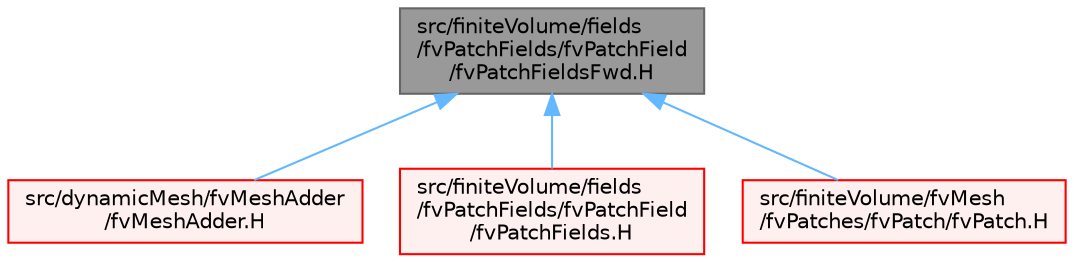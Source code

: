 digraph "src/finiteVolume/fields/fvPatchFields/fvPatchField/fvPatchFieldsFwd.H"
{
 // LATEX_PDF_SIZE
  bgcolor="transparent";
  edge [fontname=Helvetica,fontsize=10,labelfontname=Helvetica,labelfontsize=10];
  node [fontname=Helvetica,fontsize=10,shape=box,height=0.2,width=0.4];
  Node1 [id="Node000001",label="src/finiteVolume/fields\l/fvPatchFields/fvPatchField\l/fvPatchFieldsFwd.H",height=0.2,width=0.4,color="gray40", fillcolor="grey60", style="filled", fontcolor="black",tooltip=" "];
  Node1 -> Node2 [id="edge1_Node000001_Node000002",dir="back",color="steelblue1",style="solid",tooltip=" "];
  Node2 [id="Node000002",label="src/dynamicMesh/fvMeshAdder\l/fvMeshAdder.H",height=0.2,width=0.4,color="red", fillcolor="#FFF0F0", style="filled",URL="$fvMeshAdder_8H.html",tooltip=" "];
  Node1 -> Node5 [id="edge2_Node000001_Node000005",dir="back",color="steelblue1",style="solid",tooltip=" "];
  Node5 [id="Node000005",label="src/finiteVolume/fields\l/fvPatchFields/fvPatchField\l/fvPatchFields.H",height=0.2,width=0.4,color="red", fillcolor="#FFF0F0", style="filled",URL="$fvPatchFields_8H.html",tooltip=" "];
  Node1 -> Node171 [id="edge3_Node000001_Node000171",dir="back",color="steelblue1",style="solid",tooltip=" "];
  Node171 [id="Node000171",label="src/finiteVolume/fvMesh\l/fvPatches/fvPatch/fvPatch.H",height=0.2,width=0.4,color="red", fillcolor="#FFF0F0", style="filled",URL="$fvPatch_8H.html",tooltip=" "];
}
